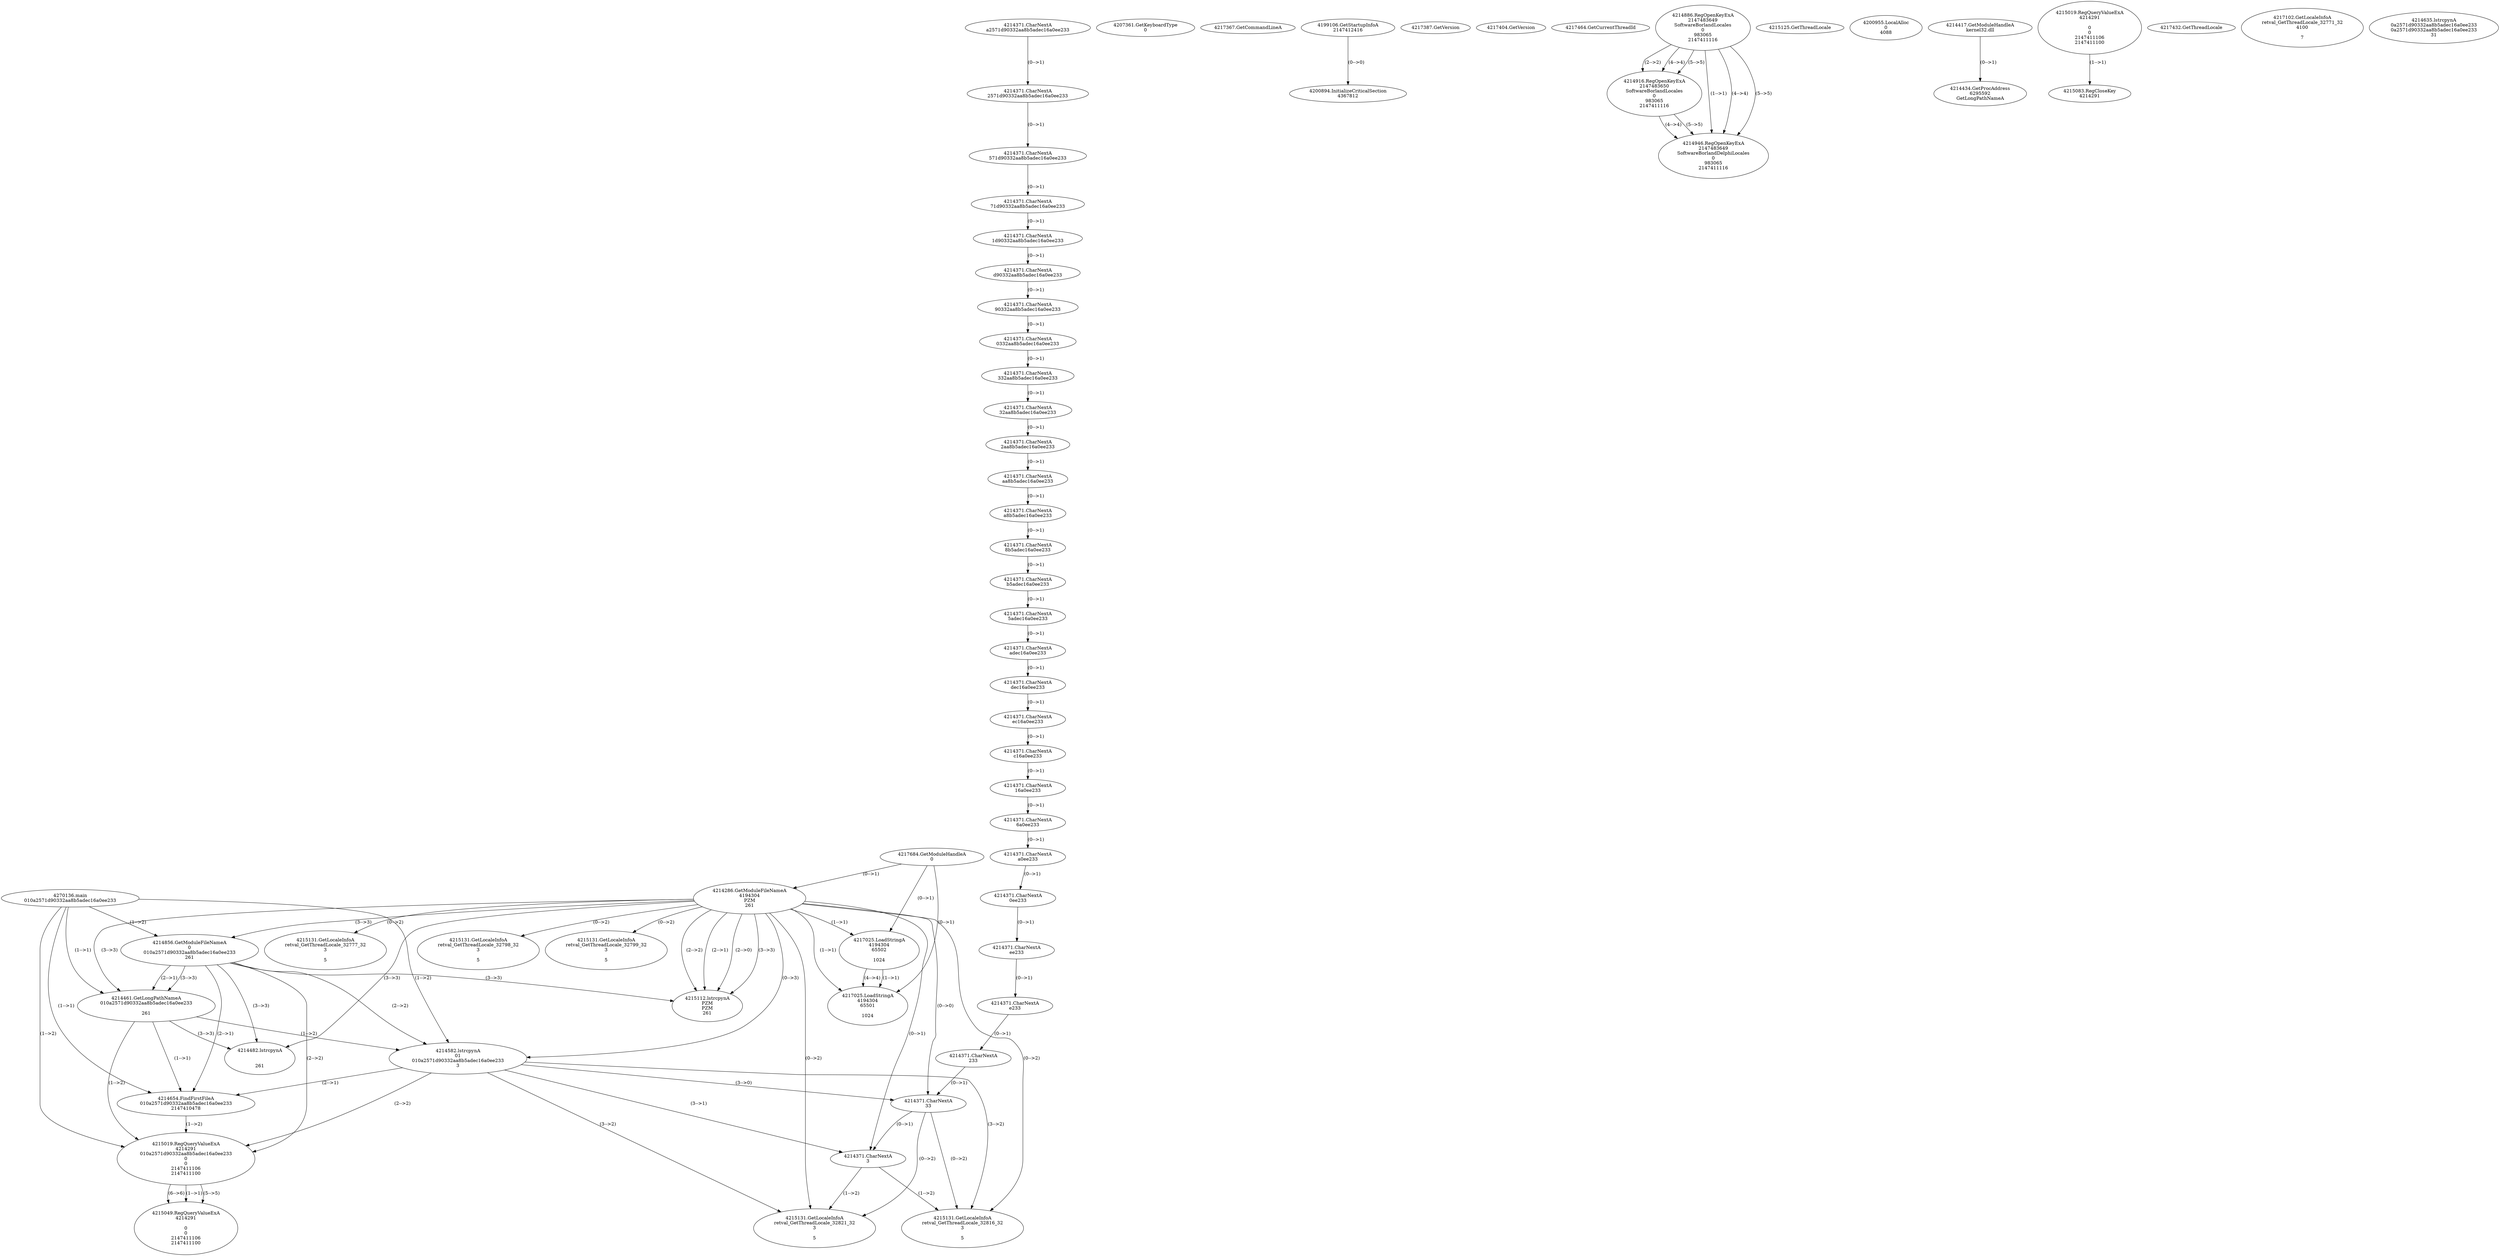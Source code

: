 // Global SCDG with merge call
digraph {
	0 [label="4270136.main
010a2571d90332aa8b5adec16a0ee233"]
	1 [label="4217684.GetModuleHandleA
0"]
	2 [label="4207361.GetKeyboardType
0"]
	3 [label="4217367.GetCommandLineA
"]
	4 [label="4199106.GetStartupInfoA
2147412416"]
	5 [label="4217387.GetVersion
"]
	6 [label="4217404.GetVersion
"]
	7 [label="4217464.GetCurrentThreadId
"]
	8 [label="4214286.GetModuleFileNameA
4194304
PZM
261"]
	1 -> 8 [label="(0-->1)"]
	9 [label="4214856.GetModuleFileNameA
0
010a2571d90332aa8b5adec16a0ee233
261"]
	0 -> 9 [label="(1-->2)"]
	8 -> 9 [label="(3-->3)"]
	10 [label="4214886.RegOpenKeyExA
2147483649
Software\Borland\Locales
0
983065
2147411116"]
	11 [label="4214916.RegOpenKeyExA
2147483650
Software\Borland\Locales
0
983065
2147411116"]
	10 -> 11 [label="(2-->2)"]
	10 -> 11 [label="(4-->4)"]
	10 -> 11 [label="(5-->5)"]
	12 [label="4214946.RegOpenKeyExA
2147483649
Software\Borland\Delphi\Locales
0
983065
2147411116"]
	10 -> 12 [label="(1-->1)"]
	10 -> 12 [label="(4-->4)"]
	11 -> 12 [label="(4-->4)"]
	10 -> 12 [label="(5-->5)"]
	11 -> 12 [label="(5-->5)"]
	13 [label="4215112.lstrcpynA
PZM
PZM
261"]
	8 -> 13 [label="(2-->1)"]
	8 -> 13 [label="(2-->2)"]
	8 -> 13 [label="(3-->3)"]
	9 -> 13 [label="(3-->3)"]
	8 -> 13 [label="(2-->0)"]
	14 [label="4215125.GetThreadLocale
"]
	15 [label="4215131.GetLocaleInfoA
retval_GetThreadLocale_32777_32
3

5"]
	8 -> 15 [label="(0-->2)"]
	16 [label="4217025.LoadStringA
4194304
65502

1024"]
	1 -> 16 [label="(0-->1)"]
	8 -> 16 [label="(1-->1)"]
	17 [label="4200894.InitializeCriticalSection
4367812"]
	4 -> 17 [label="(0-->0)"]
	18 [label="4200955.LocalAlloc
0
4088"]
	19 [label="4214417.GetModuleHandleA
kernel32.dll"]
	20 [label="4214434.GetProcAddress
6295592
GetLongPathNameA"]
	19 -> 20 [label="(0-->1)"]
	21 [label="4214461.GetLongPathNameA
010a2571d90332aa8b5adec16a0ee233

261"]
	0 -> 21 [label="(1-->1)"]
	9 -> 21 [label="(2-->1)"]
	8 -> 21 [label="(3-->3)"]
	9 -> 21 [label="(3-->3)"]
	22 [label="4214482.lstrcpynA


261"]
	8 -> 22 [label="(3-->3)"]
	9 -> 22 [label="(3-->3)"]
	21 -> 22 [label="(3-->3)"]
	23 [label="4215019.RegQueryValueExA
4214291

0
0
2147411106
2147411100"]
	24 [label="4215083.RegCloseKey
4214291"]
	23 -> 24 [label="(1-->1)"]
	25 [label="4215131.GetLocaleInfoA
retval_GetThreadLocale_32798_32
3

5"]
	8 -> 25 [label="(0-->2)"]
	26 [label="4217432.GetThreadLocale
"]
	27 [label="4217102.GetLocaleInfoA
retval_GetThreadLocale_32771_32
4100

7"]
	28 [label="4215131.GetLocaleInfoA
retval_GetThreadLocale_32799_32
3

5"]
	8 -> 28 [label="(0-->2)"]
	29 [label="4214582.lstrcpynA
01
010a2571d90332aa8b5adec16a0ee233
3"]
	0 -> 29 [label="(1-->2)"]
	9 -> 29 [label="(2-->2)"]
	21 -> 29 [label="(1-->2)"]
	8 -> 29 [label="(0-->3)"]
	30 [label="4214371.CharNextA
a2571d90332aa8b5adec16a0ee233"]
	31 [label="4214371.CharNextA
2571d90332aa8b5adec16a0ee233"]
	30 -> 31 [label="(0-->1)"]
	32 [label="4214371.CharNextA
571d90332aa8b5adec16a0ee233"]
	31 -> 32 [label="(0-->1)"]
	33 [label="4214371.CharNextA
71d90332aa8b5adec16a0ee233"]
	32 -> 33 [label="(0-->1)"]
	34 [label="4214371.CharNextA
1d90332aa8b5adec16a0ee233"]
	33 -> 34 [label="(0-->1)"]
	35 [label="4214371.CharNextA
d90332aa8b5adec16a0ee233"]
	34 -> 35 [label="(0-->1)"]
	36 [label="4214371.CharNextA
90332aa8b5adec16a0ee233"]
	35 -> 36 [label="(0-->1)"]
	37 [label="4214371.CharNextA
0332aa8b5adec16a0ee233"]
	36 -> 37 [label="(0-->1)"]
	38 [label="4214371.CharNextA
332aa8b5adec16a0ee233"]
	37 -> 38 [label="(0-->1)"]
	39 [label="4214371.CharNextA
32aa8b5adec16a0ee233"]
	38 -> 39 [label="(0-->1)"]
	40 [label="4214371.CharNextA
2aa8b5adec16a0ee233"]
	39 -> 40 [label="(0-->1)"]
	41 [label="4214371.CharNextA
aa8b5adec16a0ee233"]
	40 -> 41 [label="(0-->1)"]
	42 [label="4214371.CharNextA
a8b5adec16a0ee233"]
	41 -> 42 [label="(0-->1)"]
	43 [label="4214371.CharNextA
8b5adec16a0ee233"]
	42 -> 43 [label="(0-->1)"]
	44 [label="4214371.CharNextA
b5adec16a0ee233"]
	43 -> 44 [label="(0-->1)"]
	45 [label="4214371.CharNextA
5adec16a0ee233"]
	44 -> 45 [label="(0-->1)"]
	46 [label="4214371.CharNextA
adec16a0ee233"]
	45 -> 46 [label="(0-->1)"]
	47 [label="4214371.CharNextA
dec16a0ee233"]
	46 -> 47 [label="(0-->1)"]
	48 [label="4214371.CharNextA
ec16a0ee233"]
	47 -> 48 [label="(0-->1)"]
	49 [label="4214371.CharNextA
c16a0ee233"]
	48 -> 49 [label="(0-->1)"]
	50 [label="4214371.CharNextA
16a0ee233"]
	49 -> 50 [label="(0-->1)"]
	51 [label="4214371.CharNextA
6a0ee233"]
	50 -> 51 [label="(0-->1)"]
	52 [label="4214371.CharNextA
a0ee233"]
	51 -> 52 [label="(0-->1)"]
	53 [label="4214371.CharNextA
0ee233"]
	52 -> 53 [label="(0-->1)"]
	54 [label="4214371.CharNextA
ee233"]
	53 -> 54 [label="(0-->1)"]
	55 [label="4214371.CharNextA
e233"]
	54 -> 55 [label="(0-->1)"]
	56 [label="4214371.CharNextA
233"]
	55 -> 56 [label="(0-->1)"]
	57 [label="4214371.CharNextA
33"]
	56 -> 57 [label="(0-->1)"]
	8 -> 57 [label="(0-->0)"]
	29 -> 57 [label="(3-->0)"]
	58 [label="4214371.CharNextA
3"]
	8 -> 58 [label="(0-->1)"]
	29 -> 58 [label="(3-->1)"]
	57 -> 58 [label="(0-->1)"]
	59 [label="4214635.lstrcpynA
0a2571d90332aa8b5adec16a0ee233
0a2571d90332aa8b5adec16a0ee233
31"]
	60 [label="4214654.FindFirstFileA
010a2571d90332aa8b5adec16a0ee233
2147410478"]
	0 -> 60 [label="(1-->1)"]
	9 -> 60 [label="(2-->1)"]
	21 -> 60 [label="(1-->1)"]
	29 -> 60 [label="(2-->1)"]
	61 [label="4215019.RegQueryValueExA
4214291
010a2571d90332aa8b5adec16a0ee233
0
0
2147411106
2147411100"]
	0 -> 61 [label="(1-->2)"]
	9 -> 61 [label="(2-->2)"]
	21 -> 61 [label="(1-->2)"]
	29 -> 61 [label="(2-->2)"]
	60 -> 61 [label="(1-->2)"]
	62 [label="4215049.RegQueryValueExA
4214291

0
0
2147411106
2147411100"]
	61 -> 62 [label="(1-->1)"]
	61 -> 62 [label="(5-->5)"]
	61 -> 62 [label="(6-->6)"]
	63 [label="4215131.GetLocaleInfoA
retval_GetThreadLocale_32816_32
3

5"]
	8 -> 63 [label="(0-->2)"]
	29 -> 63 [label="(3-->2)"]
	57 -> 63 [label="(0-->2)"]
	58 -> 63 [label="(1-->2)"]
	64 [label="4217025.LoadStringA
4194304
65501

1024"]
	1 -> 64 [label="(0-->1)"]
	8 -> 64 [label="(1-->1)"]
	16 -> 64 [label="(1-->1)"]
	16 -> 64 [label="(4-->4)"]
	65 [label="4215131.GetLocaleInfoA
retval_GetThreadLocale_32821_32
3

5"]
	8 -> 65 [label="(0-->2)"]
	29 -> 65 [label="(3-->2)"]
	57 -> 65 [label="(0-->2)"]
	58 -> 65 [label="(1-->2)"]
}
